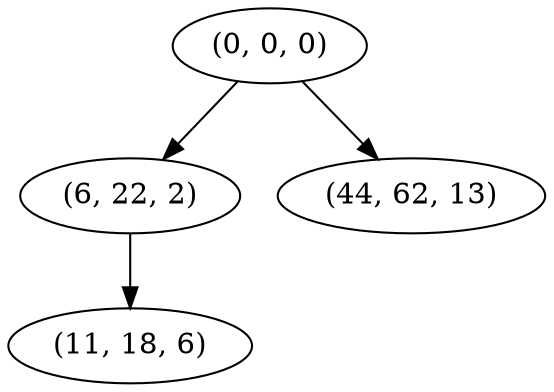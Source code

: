 digraph tree {
    "(0, 0, 0)";
    "(6, 22, 2)";
    "(11, 18, 6)";
    "(44, 62, 13)";
    "(0, 0, 0)" -> "(6, 22, 2)";
    "(0, 0, 0)" -> "(44, 62, 13)";
    "(6, 22, 2)" -> "(11, 18, 6)";
}
